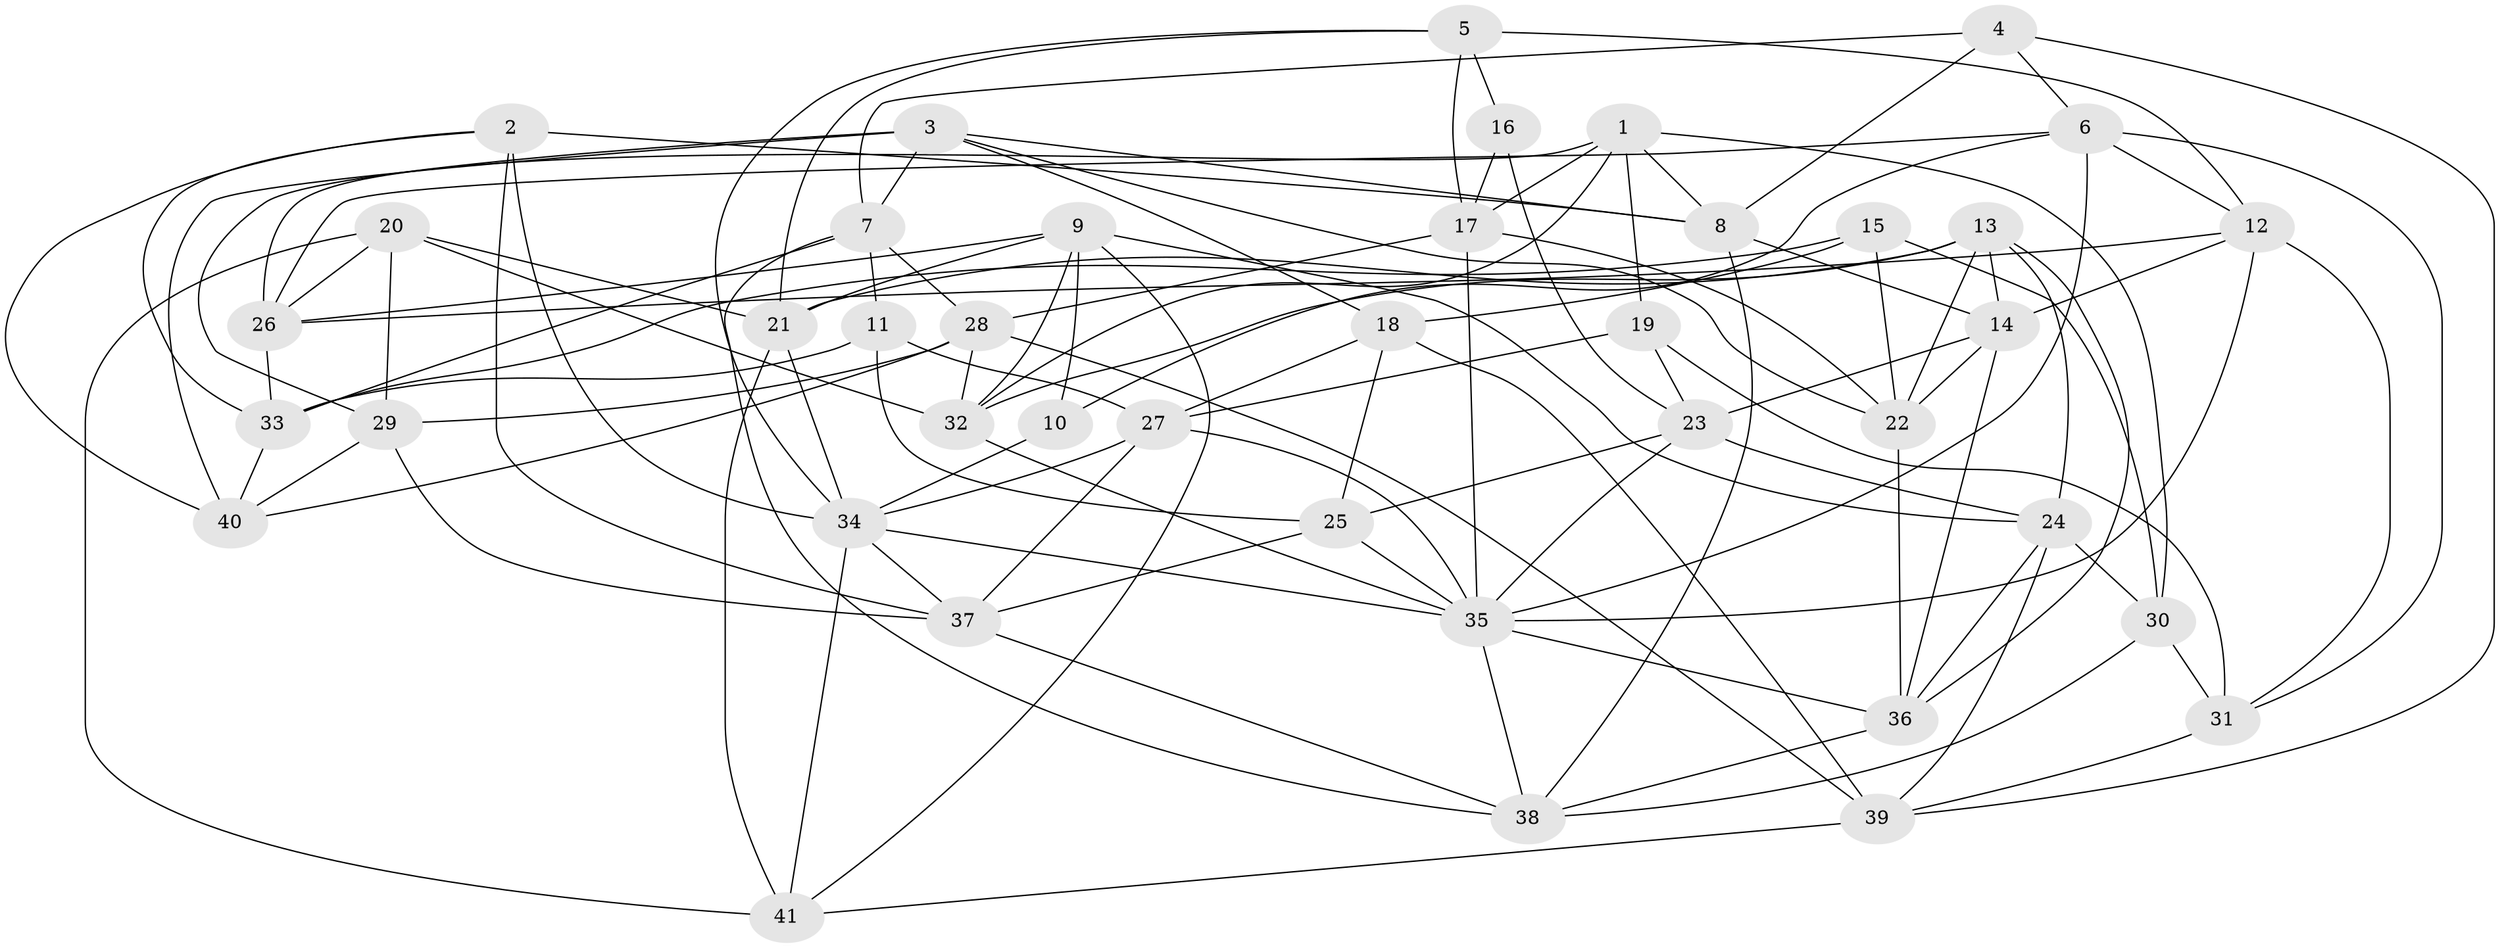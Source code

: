 // original degree distribution, {4: 1.0}
// Generated by graph-tools (version 1.1) at 2025/27/03/09/25 03:27:00]
// undirected, 41 vertices, 114 edges
graph export_dot {
graph [start="1"]
  node [color=gray90,style=filled];
  1;
  2;
  3;
  4;
  5;
  6;
  7;
  8;
  9;
  10;
  11;
  12;
  13;
  14;
  15;
  16;
  17;
  18;
  19;
  20;
  21;
  22;
  23;
  24;
  25;
  26;
  27;
  28;
  29;
  30;
  31;
  32;
  33;
  34;
  35;
  36;
  37;
  38;
  39;
  40;
  41;
  1 -- 8 [weight=1.0];
  1 -- 17 [weight=1.0];
  1 -- 19 [weight=1.0];
  1 -- 26 [weight=1.0];
  1 -- 30 [weight=1.0];
  1 -- 32 [weight=1.0];
  2 -- 8 [weight=1.0];
  2 -- 33 [weight=1.0];
  2 -- 34 [weight=2.0];
  2 -- 37 [weight=1.0];
  2 -- 40 [weight=1.0];
  3 -- 7 [weight=1.0];
  3 -- 8 [weight=1.0];
  3 -- 18 [weight=1.0];
  3 -- 22 [weight=1.0];
  3 -- 29 [weight=2.0];
  3 -- 40 [weight=2.0];
  4 -- 6 [weight=1.0];
  4 -- 7 [weight=1.0];
  4 -- 8 [weight=1.0];
  4 -- 39 [weight=1.0];
  5 -- 12 [weight=1.0];
  5 -- 16 [weight=2.0];
  5 -- 17 [weight=1.0];
  5 -- 21 [weight=1.0];
  5 -- 34 [weight=1.0];
  6 -- 10 [weight=1.0];
  6 -- 12 [weight=1.0];
  6 -- 26 [weight=1.0];
  6 -- 31 [weight=1.0];
  6 -- 35 [weight=1.0];
  7 -- 11 [weight=1.0];
  7 -- 28 [weight=1.0];
  7 -- 33 [weight=1.0];
  7 -- 38 [weight=1.0];
  8 -- 14 [weight=1.0];
  8 -- 38 [weight=1.0];
  9 -- 10 [weight=1.0];
  9 -- 21 [weight=1.0];
  9 -- 24 [weight=1.0];
  9 -- 26 [weight=1.0];
  9 -- 32 [weight=1.0];
  9 -- 41 [weight=1.0];
  10 -- 34 [weight=2.0];
  11 -- 25 [weight=1.0];
  11 -- 27 [weight=1.0];
  11 -- 33 [weight=1.0];
  12 -- 14 [weight=1.0];
  12 -- 26 [weight=1.0];
  12 -- 31 [weight=1.0];
  12 -- 35 [weight=1.0];
  13 -- 14 [weight=1.0];
  13 -- 21 [weight=1.0];
  13 -- 22 [weight=1.0];
  13 -- 24 [weight=1.0];
  13 -- 32 [weight=1.0];
  13 -- 36 [weight=1.0];
  14 -- 22 [weight=1.0];
  14 -- 23 [weight=1.0];
  14 -- 36 [weight=1.0];
  15 -- 18 [weight=1.0];
  15 -- 22 [weight=1.0];
  15 -- 30 [weight=1.0];
  15 -- 33 [weight=1.0];
  16 -- 17 [weight=1.0];
  16 -- 23 [weight=1.0];
  17 -- 22 [weight=1.0];
  17 -- 28 [weight=1.0];
  17 -- 35 [weight=1.0];
  18 -- 25 [weight=2.0];
  18 -- 27 [weight=1.0];
  18 -- 39 [weight=1.0];
  19 -- 23 [weight=1.0];
  19 -- 27 [weight=1.0];
  19 -- 31 [weight=1.0];
  20 -- 21 [weight=1.0];
  20 -- 26 [weight=1.0];
  20 -- 29 [weight=1.0];
  20 -- 32 [weight=1.0];
  20 -- 41 [weight=2.0];
  21 -- 34 [weight=1.0];
  21 -- 41 [weight=1.0];
  22 -- 36 [weight=1.0];
  23 -- 24 [weight=1.0];
  23 -- 25 [weight=1.0];
  23 -- 35 [weight=1.0];
  24 -- 30 [weight=1.0];
  24 -- 36 [weight=1.0];
  24 -- 39 [weight=1.0];
  25 -- 35 [weight=1.0];
  25 -- 37 [weight=1.0];
  26 -- 33 [weight=1.0];
  27 -- 34 [weight=1.0];
  27 -- 35 [weight=1.0];
  27 -- 37 [weight=1.0];
  28 -- 29 [weight=1.0];
  28 -- 32 [weight=1.0];
  28 -- 39 [weight=1.0];
  28 -- 40 [weight=1.0];
  29 -- 37 [weight=1.0];
  29 -- 40 [weight=1.0];
  30 -- 31 [weight=2.0];
  30 -- 38 [weight=1.0];
  31 -- 39 [weight=1.0];
  32 -- 35 [weight=1.0];
  33 -- 40 [weight=1.0];
  34 -- 35 [weight=1.0];
  34 -- 37 [weight=1.0];
  34 -- 41 [weight=1.0];
  35 -- 36 [weight=1.0];
  35 -- 38 [weight=1.0];
  36 -- 38 [weight=1.0];
  37 -- 38 [weight=1.0];
  39 -- 41 [weight=1.0];
}
